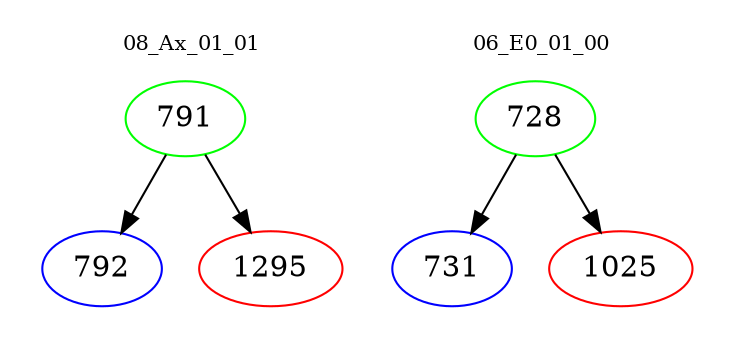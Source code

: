 digraph{
subgraph cluster_0 {
color = white
label = "08_Ax_01_01";
fontsize=10;
T0_791 [label="791", color="green"]
T0_791 -> T0_792 [color="black"]
T0_792 [label="792", color="blue"]
T0_791 -> T0_1295 [color="black"]
T0_1295 [label="1295", color="red"]
}
subgraph cluster_1 {
color = white
label = "06_E0_01_00";
fontsize=10;
T1_728 [label="728", color="green"]
T1_728 -> T1_731 [color="black"]
T1_731 [label="731", color="blue"]
T1_728 -> T1_1025 [color="black"]
T1_1025 [label="1025", color="red"]
}
}
